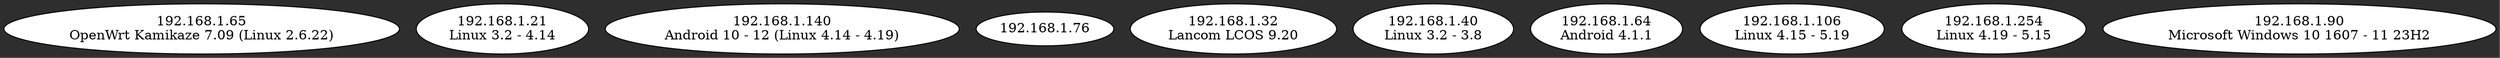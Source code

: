 graph Network {
bgcolor="#2E2E2E"; node [style=filled, fillcolor="white", fontcolor="black", color="black"]; edge [color="white"] ;ratio=expand;   "192.168.1.65" [label="192.168.1.65\nOpenWrt Kamikaze 7.09 (Linux 2.6.22)"];
  "192.168.1.21" [label="192.168.1.21\nLinux 3.2 - 4.14"];
  "192.168.1.140" [label="192.168.1.140\nAndroid 10 - 12 (Linux 4.14 - 4.19)"];
  "192.168.1.76" [label="192.168.1.76\n"];
  "192.168.1.32" [label="192.168.1.32\nLancom LCOS 9.20"];
  "192.168.1.40" [label="192.168.1.40\nLinux 3.2 - 3.8"];
  "192.168.1.64" [label="192.168.1.64\nAndroid 4.1.1"];
  "192.168.1.106" [label="192.168.1.106\nLinux 4.15 - 5.19"];
  "192.168.1.254" [label="192.168.1.254\nLinux 4.19 - 5.15"];
  "192.168.1.90" [label="192.168.1.90\nMicrosoft Windows 10 1607 - 11 23H2"];
}
